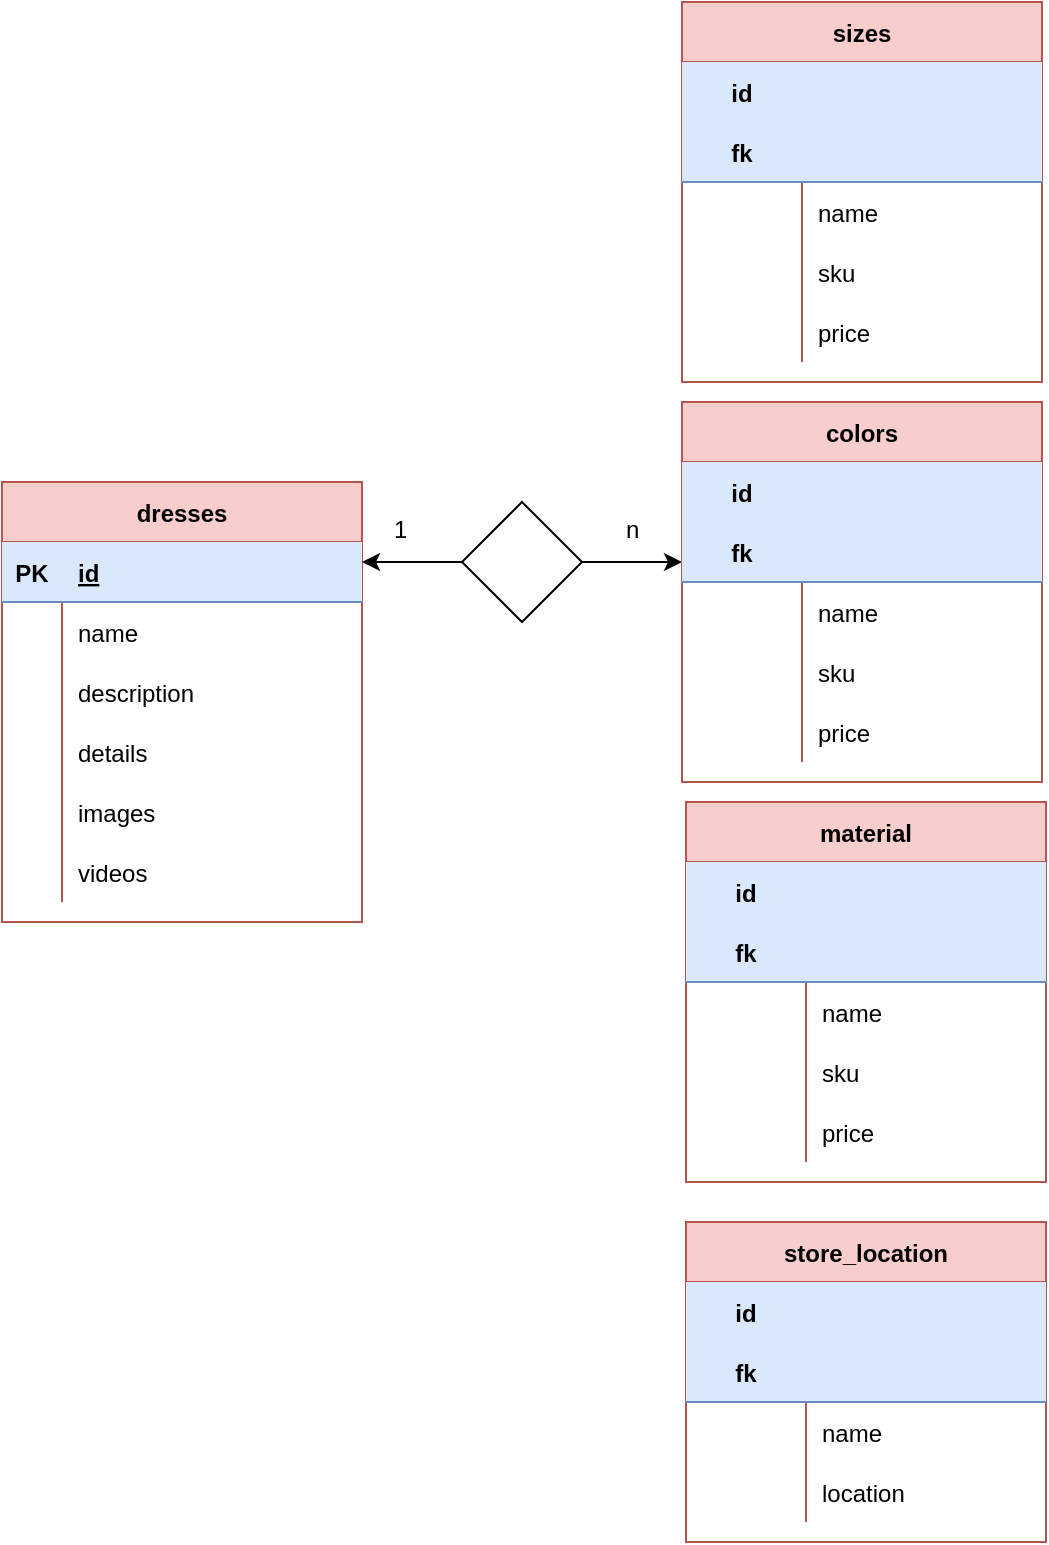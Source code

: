 <mxfile version="14.1.8" type="device"><diagram id="LY3UilaDfstz2K0IQOWI" name="Pagina-1"><mxGraphModel dx="1086" dy="806" grid="1" gridSize="10" guides="1" tooltips="1" connect="1" arrows="1" fold="1" page="1" pageScale="1" pageWidth="827" pageHeight="1169" math="0" shadow="0"><root><mxCell id="0"/><mxCell id="1" parent="0"/><mxCell id="UyJtVdHyp6IkW5HwxTJm-1" value="dresses" style="shape=table;startSize=30;container=1;collapsible=1;childLayout=tableLayout;fixedRows=1;rowLines=0;fontStyle=1;align=center;resizeLast=1;fillColor=#f8cecc;strokeColor=#b85450;" parent="1" vertex="1"><mxGeometry x="90" y="290" width="180" height="220" as="geometry"/></mxCell><mxCell id="UyJtVdHyp6IkW5HwxTJm-2" value="" style="shape=partialRectangle;collapsible=0;dropTarget=0;pointerEvents=0;fillColor=#dae8fc;top=0;left=0;bottom=1;right=0;points=[[0,0.5],[1,0.5]];portConstraint=eastwest;strokeColor=#6c8ebf;" parent="UyJtVdHyp6IkW5HwxTJm-1" vertex="1"><mxGeometry y="30" width="180" height="30" as="geometry"/></mxCell><mxCell id="UyJtVdHyp6IkW5HwxTJm-3" value="PK" style="shape=partialRectangle;connectable=0;fillColor=none;top=0;left=0;bottom=0;right=0;fontStyle=1;overflow=hidden;" parent="UyJtVdHyp6IkW5HwxTJm-2" vertex="1"><mxGeometry width="30" height="30" as="geometry"/></mxCell><mxCell id="UyJtVdHyp6IkW5HwxTJm-4" value="id" style="shape=partialRectangle;connectable=0;fillColor=none;top=0;left=0;bottom=0;right=0;align=left;spacingLeft=6;fontStyle=5;overflow=hidden;" parent="UyJtVdHyp6IkW5HwxTJm-2" vertex="1"><mxGeometry x="30" width="150" height="30" as="geometry"/></mxCell><mxCell id="UyJtVdHyp6IkW5HwxTJm-5" value="" style="shape=partialRectangle;collapsible=0;dropTarget=0;pointerEvents=0;fillColor=none;top=0;left=0;bottom=0;right=0;points=[[0,0.5],[1,0.5]];portConstraint=eastwest;" parent="UyJtVdHyp6IkW5HwxTJm-1" vertex="1"><mxGeometry y="60" width="180" height="30" as="geometry"/></mxCell><mxCell id="UyJtVdHyp6IkW5HwxTJm-6" value="" style="shape=partialRectangle;connectable=0;fillColor=none;top=0;left=0;bottom=0;right=0;editable=1;overflow=hidden;" parent="UyJtVdHyp6IkW5HwxTJm-5" vertex="1"><mxGeometry width="30" height="30" as="geometry"/></mxCell><mxCell id="UyJtVdHyp6IkW5HwxTJm-7" value="name" style="shape=partialRectangle;connectable=0;fillColor=none;top=0;left=0;bottom=0;right=0;align=left;spacingLeft=6;overflow=hidden;" parent="UyJtVdHyp6IkW5HwxTJm-5" vertex="1"><mxGeometry x="30" width="150" height="30" as="geometry"/></mxCell><mxCell id="UyJtVdHyp6IkW5HwxTJm-8" value="" style="shape=partialRectangle;collapsible=0;dropTarget=0;pointerEvents=0;fillColor=none;top=0;left=0;bottom=0;right=0;points=[[0,0.5],[1,0.5]];portConstraint=eastwest;" parent="UyJtVdHyp6IkW5HwxTJm-1" vertex="1"><mxGeometry y="90" width="180" height="30" as="geometry"/></mxCell><mxCell id="UyJtVdHyp6IkW5HwxTJm-9" value="" style="shape=partialRectangle;connectable=0;fillColor=none;top=0;left=0;bottom=0;right=0;editable=1;overflow=hidden;" parent="UyJtVdHyp6IkW5HwxTJm-8" vertex="1"><mxGeometry width="30" height="30" as="geometry"/></mxCell><mxCell id="UyJtVdHyp6IkW5HwxTJm-10" value="description" style="shape=partialRectangle;connectable=0;fillColor=none;top=0;left=0;bottom=0;right=0;align=left;spacingLeft=6;overflow=hidden;" parent="UyJtVdHyp6IkW5HwxTJm-8" vertex="1"><mxGeometry x="30" width="150" height="30" as="geometry"/></mxCell><mxCell id="UyJtVdHyp6IkW5HwxTJm-11" value="" style="shape=partialRectangle;collapsible=0;dropTarget=0;pointerEvents=0;fillColor=none;top=0;left=0;bottom=0;right=0;points=[[0,0.5],[1,0.5]];portConstraint=eastwest;" parent="UyJtVdHyp6IkW5HwxTJm-1" vertex="1"><mxGeometry y="120" width="180" height="30" as="geometry"/></mxCell><mxCell id="UyJtVdHyp6IkW5HwxTJm-12" value="" style="shape=partialRectangle;connectable=0;fillColor=none;top=0;left=0;bottom=0;right=0;editable=1;overflow=hidden;" parent="UyJtVdHyp6IkW5HwxTJm-11" vertex="1"><mxGeometry width="30" height="30" as="geometry"/></mxCell><mxCell id="UyJtVdHyp6IkW5HwxTJm-13" value="details" style="shape=partialRectangle;connectable=0;fillColor=none;top=0;left=0;bottom=0;right=0;align=left;spacingLeft=6;overflow=hidden;" parent="UyJtVdHyp6IkW5HwxTJm-11" vertex="1"><mxGeometry x="30" width="150" height="30" as="geometry"/></mxCell><mxCell id="UyJtVdHyp6IkW5HwxTJm-15" value="" style="shape=partialRectangle;collapsible=0;dropTarget=0;pointerEvents=0;fillColor=none;top=0;left=0;bottom=0;right=0;points=[[0,0.5],[1,0.5]];portConstraint=eastwest;" parent="UyJtVdHyp6IkW5HwxTJm-1" vertex="1"><mxGeometry y="150" width="180" height="30" as="geometry"/></mxCell><mxCell id="UyJtVdHyp6IkW5HwxTJm-16" value="" style="shape=partialRectangle;connectable=0;fillColor=none;top=0;left=0;bottom=0;right=0;editable=1;overflow=hidden;" parent="UyJtVdHyp6IkW5HwxTJm-15" vertex="1"><mxGeometry width="30" height="30" as="geometry"/></mxCell><mxCell id="UyJtVdHyp6IkW5HwxTJm-17" value="images" style="shape=partialRectangle;connectable=0;fillColor=none;top=0;left=0;bottom=0;right=0;align=left;spacingLeft=6;overflow=hidden;" parent="UyJtVdHyp6IkW5HwxTJm-15" vertex="1"><mxGeometry x="30" width="150" height="30" as="geometry"/></mxCell><mxCell id="UyJtVdHyp6IkW5HwxTJm-21" value="" style="shape=partialRectangle;collapsible=0;dropTarget=0;pointerEvents=0;fillColor=none;top=0;left=0;bottom=0;right=0;points=[[0,0.5],[1,0.5]];portConstraint=eastwest;" parent="UyJtVdHyp6IkW5HwxTJm-1" vertex="1"><mxGeometry y="180" width="180" height="30" as="geometry"/></mxCell><mxCell id="UyJtVdHyp6IkW5HwxTJm-22" value="" style="shape=partialRectangle;connectable=0;fillColor=none;top=0;left=0;bottom=0;right=0;editable=1;overflow=hidden;" parent="UyJtVdHyp6IkW5HwxTJm-21" vertex="1"><mxGeometry width="30" height="30" as="geometry"/></mxCell><mxCell id="UyJtVdHyp6IkW5HwxTJm-23" value="videos" style="shape=partialRectangle;connectable=0;fillColor=none;top=0;left=0;bottom=0;right=0;align=left;spacingLeft=6;overflow=hidden;" parent="UyJtVdHyp6IkW5HwxTJm-21" vertex="1"><mxGeometry x="30" width="150" height="30" as="geometry"/></mxCell><mxCell id="UyJtVdHyp6IkW5HwxTJm-39" value="sizes" style="shape=table;startSize=30;container=1;collapsible=1;childLayout=tableLayout;fixedRows=1;rowLines=0;fontStyle=1;align=center;resizeLast=1;fillColor=#f8cecc;strokeColor=#b85450;" parent="1" vertex="1"><mxGeometry x="430" y="50" width="180" height="190" as="geometry"/></mxCell><mxCell id="UyJtVdHyp6IkW5HwxTJm-40" value="" style="shape=partialRectangle;collapsible=0;dropTarget=0;pointerEvents=0;fillColor=#dae8fc;top=0;left=0;bottom=0;right=0;points=[[0,0.5],[1,0.5]];portConstraint=eastwest;strokeColor=#6c8ebf;" parent="UyJtVdHyp6IkW5HwxTJm-39" vertex="1"><mxGeometry y="30" width="180" height="30" as="geometry"/></mxCell><mxCell id="UyJtVdHyp6IkW5HwxTJm-41" value="id" style="shape=partialRectangle;connectable=0;fillColor=none;top=0;left=0;bottom=0;right=0;fontStyle=1;overflow=hidden;" parent="UyJtVdHyp6IkW5HwxTJm-40" vertex="1"><mxGeometry width="60" height="30" as="geometry"/></mxCell><mxCell id="UyJtVdHyp6IkW5HwxTJm-42" value="" style="shape=partialRectangle;connectable=0;fillColor=none;top=0;left=0;bottom=0;right=0;align=left;spacingLeft=6;fontStyle=5;overflow=hidden;" parent="UyJtVdHyp6IkW5HwxTJm-40" vertex="1"><mxGeometry x="60" width="120" height="30" as="geometry"/></mxCell><mxCell id="UyJtVdHyp6IkW5HwxTJm-43" value="" style="shape=partialRectangle;collapsible=0;dropTarget=0;pointerEvents=0;fillColor=#dae8fc;top=0;left=0;bottom=1;right=0;points=[[0,0.5],[1,0.5]];portConstraint=eastwest;strokeColor=#6c8ebf;" parent="UyJtVdHyp6IkW5HwxTJm-39" vertex="1"><mxGeometry y="60" width="180" height="30" as="geometry"/></mxCell><mxCell id="UyJtVdHyp6IkW5HwxTJm-44" value="fk" style="shape=partialRectangle;connectable=0;fillColor=none;top=0;left=0;bottom=0;right=0;fontStyle=1;overflow=hidden;" parent="UyJtVdHyp6IkW5HwxTJm-43" vertex="1"><mxGeometry width="60" height="30" as="geometry"/></mxCell><mxCell id="UyJtVdHyp6IkW5HwxTJm-45" value="" style="shape=partialRectangle;connectable=0;fillColor=none;top=0;left=0;bottom=0;right=0;align=left;spacingLeft=6;fontStyle=5;overflow=hidden;" parent="UyJtVdHyp6IkW5HwxTJm-43" vertex="1"><mxGeometry x="60" width="120" height="30" as="geometry"/></mxCell><mxCell id="UyJtVdHyp6IkW5HwxTJm-46" value="" style="shape=partialRectangle;collapsible=0;dropTarget=0;pointerEvents=0;fillColor=none;top=0;left=0;bottom=0;right=0;points=[[0,0.5],[1,0.5]];portConstraint=eastwest;" parent="UyJtVdHyp6IkW5HwxTJm-39" vertex="1"><mxGeometry y="90" width="180" height="30" as="geometry"/></mxCell><mxCell id="UyJtVdHyp6IkW5HwxTJm-47" value="" style="shape=partialRectangle;connectable=0;fillColor=none;top=0;left=0;bottom=0;right=0;editable=1;overflow=hidden;" parent="UyJtVdHyp6IkW5HwxTJm-46" vertex="1"><mxGeometry width="60" height="30" as="geometry"/></mxCell><mxCell id="UyJtVdHyp6IkW5HwxTJm-48" value="name" style="shape=partialRectangle;connectable=0;fillColor=none;top=0;left=0;bottom=0;right=0;align=left;spacingLeft=6;overflow=hidden;" parent="UyJtVdHyp6IkW5HwxTJm-46" vertex="1"><mxGeometry x="60" width="120" height="30" as="geometry"/></mxCell><mxCell id="UyJtVdHyp6IkW5HwxTJm-24" value="" style="shape=partialRectangle;collapsible=0;dropTarget=0;pointerEvents=0;fillColor=none;top=0;left=0;bottom=0;right=0;points=[[0,0.5],[1,0.5]];portConstraint=eastwest;" parent="UyJtVdHyp6IkW5HwxTJm-39" vertex="1"><mxGeometry y="120" width="180" height="30" as="geometry"/></mxCell><mxCell id="UyJtVdHyp6IkW5HwxTJm-25" value="" style="shape=partialRectangle;connectable=0;fillColor=none;top=0;left=0;bottom=0;right=0;editable=1;overflow=hidden;" parent="UyJtVdHyp6IkW5HwxTJm-24" vertex="1"><mxGeometry width="60" height="30" as="geometry"/></mxCell><mxCell id="UyJtVdHyp6IkW5HwxTJm-26" value="sku" style="shape=partialRectangle;connectable=0;fillColor=none;top=0;left=0;bottom=0;right=0;align=left;spacingLeft=6;overflow=hidden;" parent="UyJtVdHyp6IkW5HwxTJm-24" vertex="1"><mxGeometry x="60" width="120" height="30" as="geometry"/></mxCell><mxCell id="UyJtVdHyp6IkW5HwxTJm-36" value="" style="shape=partialRectangle;collapsible=0;dropTarget=0;pointerEvents=0;fillColor=none;top=0;left=0;bottom=0;right=0;points=[[0,0.5],[1,0.5]];portConstraint=eastwest;" parent="UyJtVdHyp6IkW5HwxTJm-39" vertex="1"><mxGeometry y="150" width="180" height="30" as="geometry"/></mxCell><mxCell id="UyJtVdHyp6IkW5HwxTJm-37" value="" style="shape=partialRectangle;connectable=0;fillColor=none;top=0;left=0;bottom=0;right=0;editable=1;overflow=hidden;" parent="UyJtVdHyp6IkW5HwxTJm-36" vertex="1"><mxGeometry width="60" height="30" as="geometry"/></mxCell><mxCell id="UyJtVdHyp6IkW5HwxTJm-38" value="price" style="shape=partialRectangle;connectable=0;fillColor=none;top=0;left=0;bottom=0;right=0;align=left;spacingLeft=6;overflow=hidden;" parent="UyJtVdHyp6IkW5HwxTJm-36" vertex="1"><mxGeometry x="60" width="120" height="30" as="geometry"/></mxCell><mxCell id="UyJtVdHyp6IkW5HwxTJm-53" style="edgeStyle=orthogonalEdgeStyle;rounded=0;orthogonalLoop=1;jettySize=auto;html=1;" parent="1" source="UyJtVdHyp6IkW5HwxTJm-52" edge="1"><mxGeometry relative="1" as="geometry"><mxPoint x="270" y="330" as="targetPoint"/></mxGeometry></mxCell><mxCell id="UyJtVdHyp6IkW5HwxTJm-83" style="edgeStyle=orthogonalEdgeStyle;rounded=0;orthogonalLoop=1;jettySize=auto;html=1;entryX=0;entryY=0.667;entryDx=0;entryDy=0;entryPerimeter=0;" parent="1" source="UyJtVdHyp6IkW5HwxTJm-52" target="UyJtVdHyp6IkW5HwxTJm-61" edge="1"><mxGeometry relative="1" as="geometry"/></mxCell><mxCell id="UyJtVdHyp6IkW5HwxTJm-52" value="" style="shape=rhombus;perimeter=rhombusPerimeter;whiteSpace=wrap;html=1;align=center;" parent="1" vertex="1"><mxGeometry x="320" y="300" width="60" height="60" as="geometry"/></mxCell><mxCell id="UyJtVdHyp6IkW5HwxTJm-55" value="1" style="text;strokeColor=none;fillColor=none;spacingLeft=4;spacingRight=4;overflow=hidden;rotatable=0;points=[[0,0.5],[1,0.5]];portConstraint=eastwest;fontSize=12;" parent="1" vertex="1"><mxGeometry x="280" y="300" width="20" height="30" as="geometry"/></mxCell><mxCell id="UyJtVdHyp6IkW5HwxTJm-56" value="n" style="text;strokeColor=none;fillColor=none;spacingLeft=4;spacingRight=4;overflow=hidden;rotatable=0;points=[[0,0.5],[1,0.5]];portConstraint=eastwest;fontSize=12;" parent="1" vertex="1"><mxGeometry x="396" y="300" width="36" height="30" as="geometry"/></mxCell><mxCell id="UyJtVdHyp6IkW5HwxTJm-57" value="colors" style="shape=table;startSize=30;container=1;collapsible=1;childLayout=tableLayout;fixedRows=1;rowLines=0;fontStyle=1;align=center;resizeLast=1;fillColor=#f8cecc;strokeColor=#b85450;" parent="1" vertex="1"><mxGeometry x="430" y="250" width="180" height="190" as="geometry"/></mxCell><mxCell id="UyJtVdHyp6IkW5HwxTJm-58" value="" style="shape=partialRectangle;collapsible=0;dropTarget=0;pointerEvents=0;fillColor=#dae8fc;top=0;left=0;bottom=0;right=0;points=[[0,0.5],[1,0.5]];portConstraint=eastwest;strokeColor=#6c8ebf;" parent="UyJtVdHyp6IkW5HwxTJm-57" vertex="1"><mxGeometry y="30" width="180" height="30" as="geometry"/></mxCell><mxCell id="UyJtVdHyp6IkW5HwxTJm-59" value="id" style="shape=partialRectangle;connectable=0;fillColor=none;top=0;left=0;bottom=0;right=0;fontStyle=1;overflow=hidden;" parent="UyJtVdHyp6IkW5HwxTJm-58" vertex="1"><mxGeometry width="60" height="30" as="geometry"/></mxCell><mxCell id="UyJtVdHyp6IkW5HwxTJm-60" value="" style="shape=partialRectangle;connectable=0;fillColor=none;top=0;left=0;bottom=0;right=0;align=left;spacingLeft=6;fontStyle=5;overflow=hidden;" parent="UyJtVdHyp6IkW5HwxTJm-58" vertex="1"><mxGeometry x="60" width="120" height="30" as="geometry"/></mxCell><mxCell id="UyJtVdHyp6IkW5HwxTJm-61" value="" style="shape=partialRectangle;collapsible=0;dropTarget=0;pointerEvents=0;fillColor=#dae8fc;top=0;left=0;bottom=1;right=0;points=[[0,0.5],[1,0.5]];portConstraint=eastwest;strokeColor=#6c8ebf;" parent="UyJtVdHyp6IkW5HwxTJm-57" vertex="1"><mxGeometry y="60" width="180" height="30" as="geometry"/></mxCell><mxCell id="UyJtVdHyp6IkW5HwxTJm-62" value="fk" style="shape=partialRectangle;connectable=0;fillColor=none;top=0;left=0;bottom=0;right=0;fontStyle=1;overflow=hidden;" parent="UyJtVdHyp6IkW5HwxTJm-61" vertex="1"><mxGeometry width="60" height="30" as="geometry"/></mxCell><mxCell id="UyJtVdHyp6IkW5HwxTJm-63" value="" style="shape=partialRectangle;connectable=0;fillColor=none;top=0;left=0;bottom=0;right=0;align=left;spacingLeft=6;fontStyle=5;overflow=hidden;" parent="UyJtVdHyp6IkW5HwxTJm-61" vertex="1"><mxGeometry x="60" width="120" height="30" as="geometry"/></mxCell><mxCell id="UyJtVdHyp6IkW5HwxTJm-64" value="" style="shape=partialRectangle;collapsible=0;dropTarget=0;pointerEvents=0;fillColor=none;top=0;left=0;bottom=0;right=0;points=[[0,0.5],[1,0.5]];portConstraint=eastwest;" parent="UyJtVdHyp6IkW5HwxTJm-57" vertex="1"><mxGeometry y="90" width="180" height="30" as="geometry"/></mxCell><mxCell id="UyJtVdHyp6IkW5HwxTJm-65" value="" style="shape=partialRectangle;connectable=0;fillColor=none;top=0;left=0;bottom=0;right=0;editable=1;overflow=hidden;" parent="UyJtVdHyp6IkW5HwxTJm-64" vertex="1"><mxGeometry width="60" height="30" as="geometry"/></mxCell><mxCell id="UyJtVdHyp6IkW5HwxTJm-66" value="name" style="shape=partialRectangle;connectable=0;fillColor=none;top=0;left=0;bottom=0;right=0;align=left;spacingLeft=6;overflow=hidden;" parent="UyJtVdHyp6IkW5HwxTJm-64" vertex="1"><mxGeometry x="60" width="120" height="30" as="geometry"/></mxCell><mxCell id="UyJtVdHyp6IkW5HwxTJm-67" value="" style="shape=partialRectangle;collapsible=0;dropTarget=0;pointerEvents=0;fillColor=none;top=0;left=0;bottom=0;right=0;points=[[0,0.5],[1,0.5]];portConstraint=eastwest;" parent="UyJtVdHyp6IkW5HwxTJm-57" vertex="1"><mxGeometry y="120" width="180" height="30" as="geometry"/></mxCell><mxCell id="UyJtVdHyp6IkW5HwxTJm-68" value="" style="shape=partialRectangle;connectable=0;fillColor=none;top=0;left=0;bottom=0;right=0;editable=1;overflow=hidden;" parent="UyJtVdHyp6IkW5HwxTJm-67" vertex="1"><mxGeometry width="60" height="30" as="geometry"/></mxCell><mxCell id="UyJtVdHyp6IkW5HwxTJm-69" value="sku" style="shape=partialRectangle;connectable=0;fillColor=none;top=0;left=0;bottom=0;right=0;align=left;spacingLeft=6;overflow=hidden;" parent="UyJtVdHyp6IkW5HwxTJm-67" vertex="1"><mxGeometry x="60" width="120" height="30" as="geometry"/></mxCell><mxCell id="UyJtVdHyp6IkW5HwxTJm-100" value="" style="shape=partialRectangle;collapsible=0;dropTarget=0;pointerEvents=0;fillColor=none;top=0;left=0;bottom=0;right=0;points=[[0,0.5],[1,0.5]];portConstraint=eastwest;" parent="UyJtVdHyp6IkW5HwxTJm-57" vertex="1"><mxGeometry y="150" width="180" height="30" as="geometry"/></mxCell><mxCell id="UyJtVdHyp6IkW5HwxTJm-101" value="" style="shape=partialRectangle;connectable=0;fillColor=none;top=0;left=0;bottom=0;right=0;editable=1;overflow=hidden;" parent="UyJtVdHyp6IkW5HwxTJm-100" vertex="1"><mxGeometry width="60" height="30" as="geometry"/></mxCell><mxCell id="UyJtVdHyp6IkW5HwxTJm-102" value="price" style="shape=partialRectangle;connectable=0;fillColor=none;top=0;left=0;bottom=0;right=0;align=left;spacingLeft=6;overflow=hidden;" parent="UyJtVdHyp6IkW5HwxTJm-100" vertex="1"><mxGeometry x="60" width="120" height="30" as="geometry"/></mxCell><mxCell id="UyJtVdHyp6IkW5HwxTJm-70" value="material" style="shape=table;startSize=30;container=1;collapsible=1;childLayout=tableLayout;fixedRows=1;rowLines=0;fontStyle=1;align=center;resizeLast=1;fillColor=#f8cecc;strokeColor=#b85450;" parent="1" vertex="1"><mxGeometry x="432" y="450" width="180" height="190" as="geometry"/></mxCell><mxCell id="UyJtVdHyp6IkW5HwxTJm-71" value="" style="shape=partialRectangle;collapsible=0;dropTarget=0;pointerEvents=0;fillColor=#dae8fc;top=0;left=0;bottom=0;right=0;points=[[0,0.5],[1,0.5]];portConstraint=eastwest;strokeColor=#6c8ebf;" parent="UyJtVdHyp6IkW5HwxTJm-70" vertex="1"><mxGeometry y="30" width="180" height="30" as="geometry"/></mxCell><mxCell id="UyJtVdHyp6IkW5HwxTJm-72" value="id" style="shape=partialRectangle;connectable=0;fillColor=none;top=0;left=0;bottom=0;right=0;fontStyle=1;overflow=hidden;" parent="UyJtVdHyp6IkW5HwxTJm-71" vertex="1"><mxGeometry width="60" height="30" as="geometry"/></mxCell><mxCell id="UyJtVdHyp6IkW5HwxTJm-73" value="" style="shape=partialRectangle;connectable=0;fillColor=none;top=0;left=0;bottom=0;right=0;align=left;spacingLeft=6;fontStyle=5;overflow=hidden;" parent="UyJtVdHyp6IkW5HwxTJm-71" vertex="1"><mxGeometry x="60" width="120" height="30" as="geometry"/></mxCell><mxCell id="UyJtVdHyp6IkW5HwxTJm-74" value="" style="shape=partialRectangle;collapsible=0;dropTarget=0;pointerEvents=0;fillColor=#dae8fc;top=0;left=0;bottom=1;right=0;points=[[0,0.5],[1,0.5]];portConstraint=eastwest;strokeColor=#6c8ebf;" parent="UyJtVdHyp6IkW5HwxTJm-70" vertex="1"><mxGeometry y="60" width="180" height="30" as="geometry"/></mxCell><mxCell id="UyJtVdHyp6IkW5HwxTJm-75" value="fk" style="shape=partialRectangle;connectable=0;fillColor=none;top=0;left=0;bottom=0;right=0;fontStyle=1;overflow=hidden;" parent="UyJtVdHyp6IkW5HwxTJm-74" vertex="1"><mxGeometry width="60" height="30" as="geometry"/></mxCell><mxCell id="UyJtVdHyp6IkW5HwxTJm-76" value="" style="shape=partialRectangle;connectable=0;fillColor=none;top=0;left=0;bottom=0;right=0;align=left;spacingLeft=6;fontStyle=5;overflow=hidden;" parent="UyJtVdHyp6IkW5HwxTJm-74" vertex="1"><mxGeometry x="60" width="120" height="30" as="geometry"/></mxCell><mxCell id="UyJtVdHyp6IkW5HwxTJm-77" value="" style="shape=partialRectangle;collapsible=0;dropTarget=0;pointerEvents=0;fillColor=none;top=0;left=0;bottom=0;right=0;points=[[0,0.5],[1,0.5]];portConstraint=eastwest;" parent="UyJtVdHyp6IkW5HwxTJm-70" vertex="1"><mxGeometry y="90" width="180" height="30" as="geometry"/></mxCell><mxCell id="UyJtVdHyp6IkW5HwxTJm-78" value="" style="shape=partialRectangle;connectable=0;fillColor=none;top=0;left=0;bottom=0;right=0;editable=1;overflow=hidden;" parent="UyJtVdHyp6IkW5HwxTJm-77" vertex="1"><mxGeometry width="60" height="30" as="geometry"/></mxCell><mxCell id="UyJtVdHyp6IkW5HwxTJm-79" value="name" style="shape=partialRectangle;connectable=0;fillColor=none;top=0;left=0;bottom=0;right=0;align=left;spacingLeft=6;overflow=hidden;" parent="UyJtVdHyp6IkW5HwxTJm-77" vertex="1"><mxGeometry x="60" width="120" height="30" as="geometry"/></mxCell><mxCell id="UyJtVdHyp6IkW5HwxTJm-80" value="" style="shape=partialRectangle;collapsible=0;dropTarget=0;pointerEvents=0;fillColor=none;top=0;left=0;bottom=0;right=0;points=[[0,0.5],[1,0.5]];portConstraint=eastwest;" parent="UyJtVdHyp6IkW5HwxTJm-70" vertex="1"><mxGeometry y="120" width="180" height="30" as="geometry"/></mxCell><mxCell id="UyJtVdHyp6IkW5HwxTJm-81" value="" style="shape=partialRectangle;connectable=0;fillColor=none;top=0;left=0;bottom=0;right=0;editable=1;overflow=hidden;" parent="UyJtVdHyp6IkW5HwxTJm-80" vertex="1"><mxGeometry width="60" height="30" as="geometry"/></mxCell><mxCell id="UyJtVdHyp6IkW5HwxTJm-82" value="sku" style="shape=partialRectangle;connectable=0;fillColor=none;top=0;left=0;bottom=0;right=0;align=left;spacingLeft=6;overflow=hidden;" parent="UyJtVdHyp6IkW5HwxTJm-80" vertex="1"><mxGeometry x="60" width="120" height="30" as="geometry"/></mxCell><mxCell id="UyJtVdHyp6IkW5HwxTJm-103" value="" style="shape=partialRectangle;collapsible=0;dropTarget=0;pointerEvents=0;fillColor=none;top=0;left=0;bottom=0;right=0;points=[[0,0.5],[1,0.5]];portConstraint=eastwest;" parent="UyJtVdHyp6IkW5HwxTJm-70" vertex="1"><mxGeometry y="150" width="180" height="30" as="geometry"/></mxCell><mxCell id="UyJtVdHyp6IkW5HwxTJm-104" value="" style="shape=partialRectangle;connectable=0;fillColor=none;top=0;left=0;bottom=0;right=0;editable=1;overflow=hidden;" parent="UyJtVdHyp6IkW5HwxTJm-103" vertex="1"><mxGeometry width="60" height="30" as="geometry"/></mxCell><mxCell id="UyJtVdHyp6IkW5HwxTJm-105" value="price" style="shape=partialRectangle;connectable=0;fillColor=none;top=0;left=0;bottom=0;right=0;align=left;spacingLeft=6;overflow=hidden;" parent="UyJtVdHyp6IkW5HwxTJm-103" vertex="1"><mxGeometry x="60" width="120" height="30" as="geometry"/></mxCell><mxCell id="UyJtVdHyp6IkW5HwxTJm-84" value="store_location" style="shape=table;startSize=30;container=1;collapsible=1;childLayout=tableLayout;fixedRows=1;rowLines=0;fontStyle=1;align=center;resizeLast=1;fillColor=#f8cecc;strokeColor=#b85450;" parent="1" vertex="1"><mxGeometry x="432" y="660" width="180" height="160" as="geometry"/></mxCell><mxCell id="UyJtVdHyp6IkW5HwxTJm-85" value="" style="shape=partialRectangle;collapsible=0;dropTarget=0;pointerEvents=0;fillColor=#dae8fc;top=0;left=0;bottom=0;right=0;points=[[0,0.5],[1,0.5]];portConstraint=eastwest;strokeColor=#6c8ebf;" parent="UyJtVdHyp6IkW5HwxTJm-84" vertex="1"><mxGeometry y="30" width="180" height="30" as="geometry"/></mxCell><mxCell id="UyJtVdHyp6IkW5HwxTJm-86" value="id" style="shape=partialRectangle;connectable=0;fillColor=none;top=0;left=0;bottom=0;right=0;fontStyle=1;overflow=hidden;" parent="UyJtVdHyp6IkW5HwxTJm-85" vertex="1"><mxGeometry width="60" height="30" as="geometry"/></mxCell><mxCell id="UyJtVdHyp6IkW5HwxTJm-87" value="" style="shape=partialRectangle;connectable=0;fillColor=none;top=0;left=0;bottom=0;right=0;align=left;spacingLeft=6;fontStyle=5;overflow=hidden;" parent="UyJtVdHyp6IkW5HwxTJm-85" vertex="1"><mxGeometry x="60" width="120" height="30" as="geometry"/></mxCell><mxCell id="UyJtVdHyp6IkW5HwxTJm-88" value="" style="shape=partialRectangle;collapsible=0;dropTarget=0;pointerEvents=0;fillColor=#dae8fc;top=0;left=0;bottom=1;right=0;points=[[0,0.5],[1,0.5]];portConstraint=eastwest;strokeColor=#6c8ebf;" parent="UyJtVdHyp6IkW5HwxTJm-84" vertex="1"><mxGeometry y="60" width="180" height="30" as="geometry"/></mxCell><mxCell id="UyJtVdHyp6IkW5HwxTJm-89" value="fk" style="shape=partialRectangle;connectable=0;fillColor=none;top=0;left=0;bottom=0;right=0;fontStyle=1;overflow=hidden;" parent="UyJtVdHyp6IkW5HwxTJm-88" vertex="1"><mxGeometry width="60" height="30" as="geometry"/></mxCell><mxCell id="UyJtVdHyp6IkW5HwxTJm-90" value="" style="shape=partialRectangle;connectable=0;fillColor=none;top=0;left=0;bottom=0;right=0;align=left;spacingLeft=6;fontStyle=5;overflow=hidden;" parent="UyJtVdHyp6IkW5HwxTJm-88" vertex="1"><mxGeometry x="60" width="120" height="30" as="geometry"/></mxCell><mxCell id="UyJtVdHyp6IkW5HwxTJm-91" value="" style="shape=partialRectangle;collapsible=0;dropTarget=0;pointerEvents=0;fillColor=none;top=0;left=0;bottom=0;right=0;points=[[0,0.5],[1,0.5]];portConstraint=eastwest;" parent="UyJtVdHyp6IkW5HwxTJm-84" vertex="1"><mxGeometry y="90" width="180" height="30" as="geometry"/></mxCell><mxCell id="UyJtVdHyp6IkW5HwxTJm-92" value="" style="shape=partialRectangle;connectable=0;fillColor=none;top=0;left=0;bottom=0;right=0;editable=1;overflow=hidden;" parent="UyJtVdHyp6IkW5HwxTJm-91" vertex="1"><mxGeometry width="60" height="30" as="geometry"/></mxCell><mxCell id="UyJtVdHyp6IkW5HwxTJm-93" value="name" style="shape=partialRectangle;connectable=0;fillColor=none;top=0;left=0;bottom=0;right=0;align=left;spacingLeft=6;overflow=hidden;" parent="UyJtVdHyp6IkW5HwxTJm-91" vertex="1"><mxGeometry x="60" width="120" height="30" as="geometry"/></mxCell><mxCell id="UyJtVdHyp6IkW5HwxTJm-107" value="" style="shape=partialRectangle;collapsible=0;dropTarget=0;pointerEvents=0;fillColor=none;top=0;left=0;bottom=0;right=0;points=[[0,0.5],[1,0.5]];portConstraint=eastwest;" parent="UyJtVdHyp6IkW5HwxTJm-84" vertex="1"><mxGeometry y="120" width="180" height="30" as="geometry"/></mxCell><mxCell id="UyJtVdHyp6IkW5HwxTJm-108" value="" style="shape=partialRectangle;connectable=0;fillColor=none;top=0;left=0;bottom=0;right=0;editable=1;overflow=hidden;" parent="UyJtVdHyp6IkW5HwxTJm-107" vertex="1"><mxGeometry width="60" height="30" as="geometry"/></mxCell><mxCell id="UyJtVdHyp6IkW5HwxTJm-109" value="location" style="shape=partialRectangle;connectable=0;fillColor=none;top=0;left=0;bottom=0;right=0;align=left;spacingLeft=6;overflow=hidden;" parent="UyJtVdHyp6IkW5HwxTJm-107" vertex="1"><mxGeometry x="60" width="120" height="30" as="geometry"/></mxCell></root></mxGraphModel></diagram></mxfile>